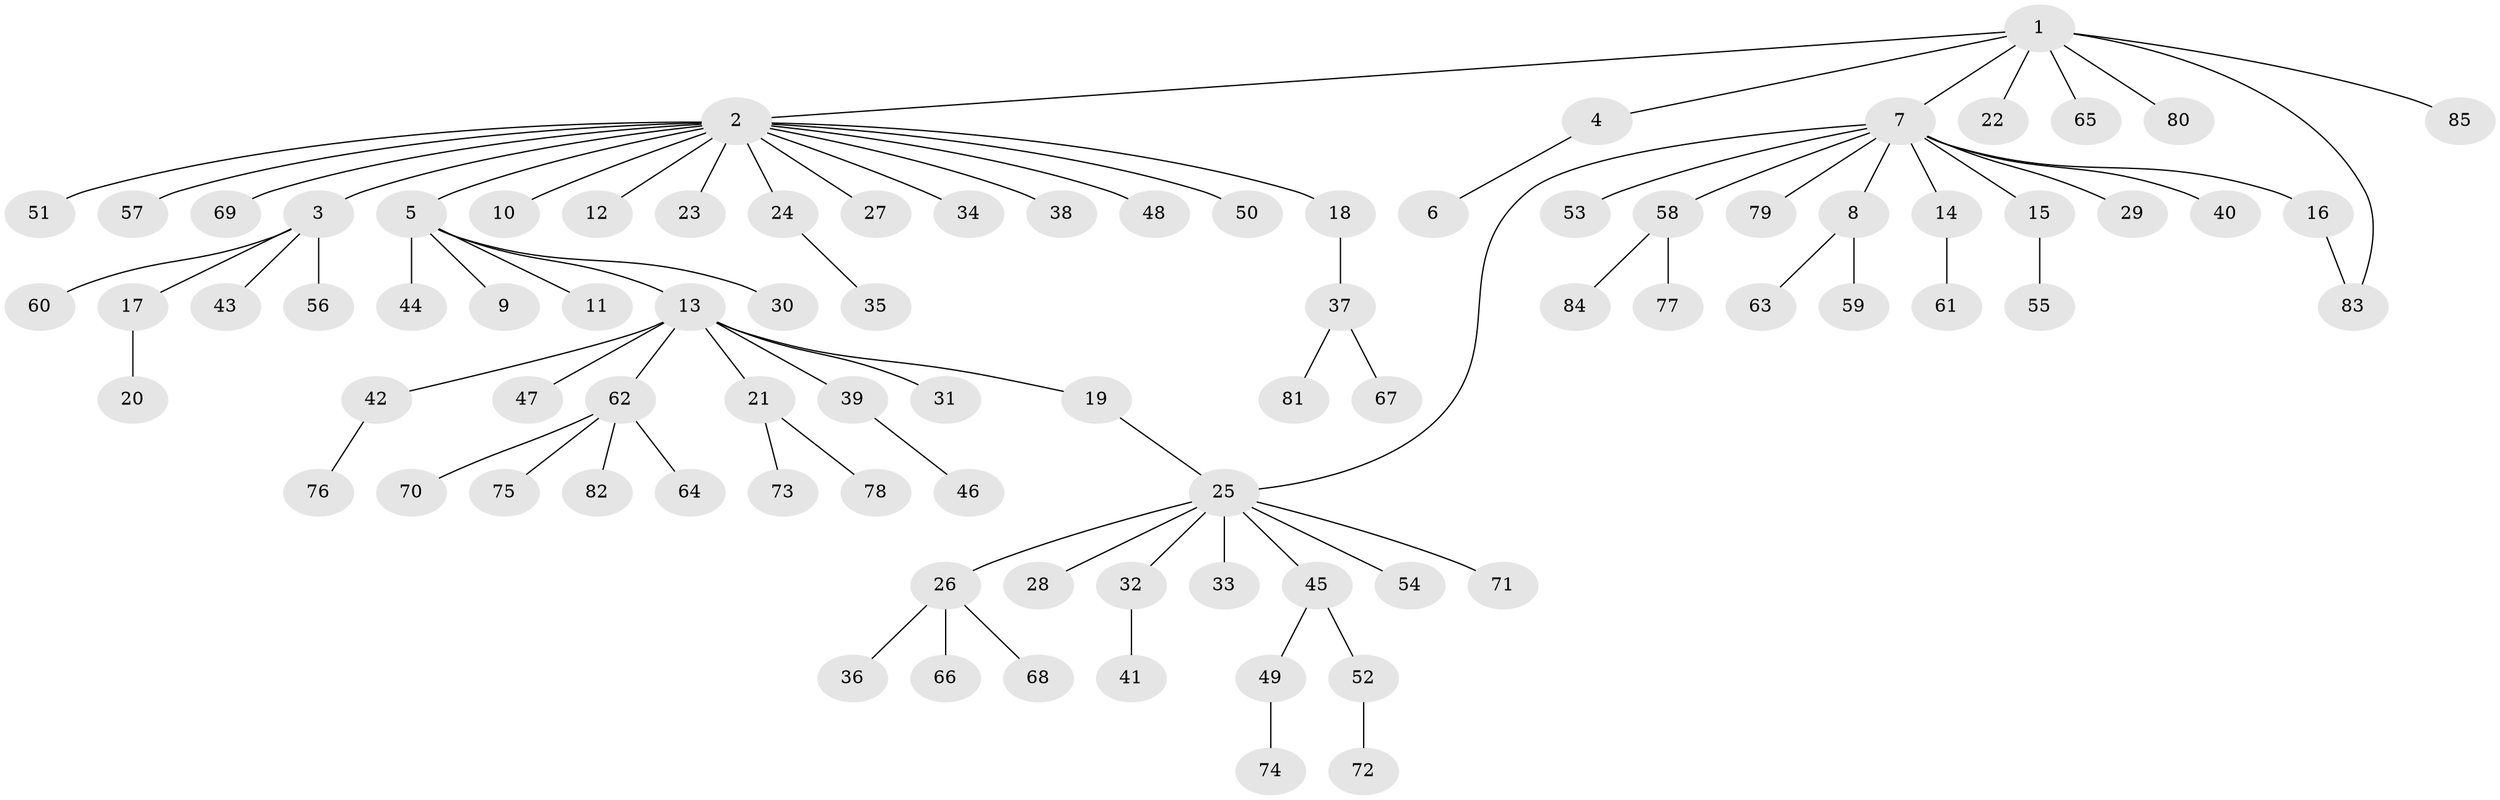 // coarse degree distribution, {5: 0.1111111111111111, 2: 0.2222222222222222, 1: 0.5555555555555556, 7: 0.037037037037037035, 4: 0.037037037037037035, 3: 0.037037037037037035}
// Generated by graph-tools (version 1.1) at 2025/50/03/04/25 22:50:07]
// undirected, 85 vertices, 86 edges
graph export_dot {
  node [color=gray90,style=filled];
  1;
  2;
  3;
  4;
  5;
  6;
  7;
  8;
  9;
  10;
  11;
  12;
  13;
  14;
  15;
  16;
  17;
  18;
  19;
  20;
  21;
  22;
  23;
  24;
  25;
  26;
  27;
  28;
  29;
  30;
  31;
  32;
  33;
  34;
  35;
  36;
  37;
  38;
  39;
  40;
  41;
  42;
  43;
  44;
  45;
  46;
  47;
  48;
  49;
  50;
  51;
  52;
  53;
  54;
  55;
  56;
  57;
  58;
  59;
  60;
  61;
  62;
  63;
  64;
  65;
  66;
  67;
  68;
  69;
  70;
  71;
  72;
  73;
  74;
  75;
  76;
  77;
  78;
  79;
  80;
  81;
  82;
  83;
  84;
  85;
  1 -- 2;
  1 -- 4;
  1 -- 7;
  1 -- 22;
  1 -- 65;
  1 -- 80;
  1 -- 83;
  1 -- 85;
  2 -- 3;
  2 -- 5;
  2 -- 10;
  2 -- 12;
  2 -- 18;
  2 -- 23;
  2 -- 24;
  2 -- 27;
  2 -- 34;
  2 -- 38;
  2 -- 48;
  2 -- 50;
  2 -- 51;
  2 -- 57;
  2 -- 69;
  3 -- 17;
  3 -- 43;
  3 -- 56;
  3 -- 60;
  4 -- 6;
  5 -- 9;
  5 -- 11;
  5 -- 13;
  5 -- 30;
  5 -- 44;
  7 -- 8;
  7 -- 14;
  7 -- 15;
  7 -- 16;
  7 -- 25;
  7 -- 29;
  7 -- 40;
  7 -- 53;
  7 -- 58;
  7 -- 79;
  8 -- 59;
  8 -- 63;
  13 -- 19;
  13 -- 21;
  13 -- 31;
  13 -- 39;
  13 -- 42;
  13 -- 47;
  13 -- 62;
  14 -- 61;
  15 -- 55;
  16 -- 83;
  17 -- 20;
  18 -- 37;
  19 -- 25;
  21 -- 73;
  21 -- 78;
  24 -- 35;
  25 -- 26;
  25 -- 28;
  25 -- 32;
  25 -- 33;
  25 -- 45;
  25 -- 54;
  25 -- 71;
  26 -- 36;
  26 -- 66;
  26 -- 68;
  32 -- 41;
  37 -- 67;
  37 -- 81;
  39 -- 46;
  42 -- 76;
  45 -- 49;
  45 -- 52;
  49 -- 74;
  52 -- 72;
  58 -- 77;
  58 -- 84;
  62 -- 64;
  62 -- 70;
  62 -- 75;
  62 -- 82;
}
